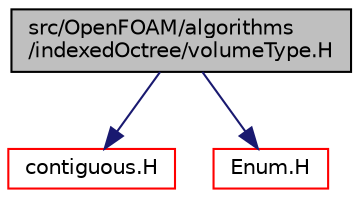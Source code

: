 digraph "src/OpenFOAM/algorithms/indexedOctree/volumeType.H"
{
  bgcolor="transparent";
  edge [fontname="Helvetica",fontsize="10",labelfontname="Helvetica",labelfontsize="10"];
  node [fontname="Helvetica",fontsize="10",shape=record];
  Node1 [label="src/OpenFOAM/algorithms\l/indexedOctree/volumeType.H",height=0.2,width=0.4,color="black", fillcolor="grey75", style="filled" fontcolor="black"];
  Node1 -> Node2 [color="midnightblue",fontsize="10",style="solid",fontname="Helvetica"];
  Node2 [label="contiguous.H",height=0.2,width=0.4,color="red",URL="$contiguous_8H.html"];
  Node1 -> Node3 [color="midnightblue",fontsize="10",style="solid",fontname="Helvetica"];
  Node3 [label="Enum.H",height=0.2,width=0.4,color="red",URL="$Enum_8H.html"];
}
